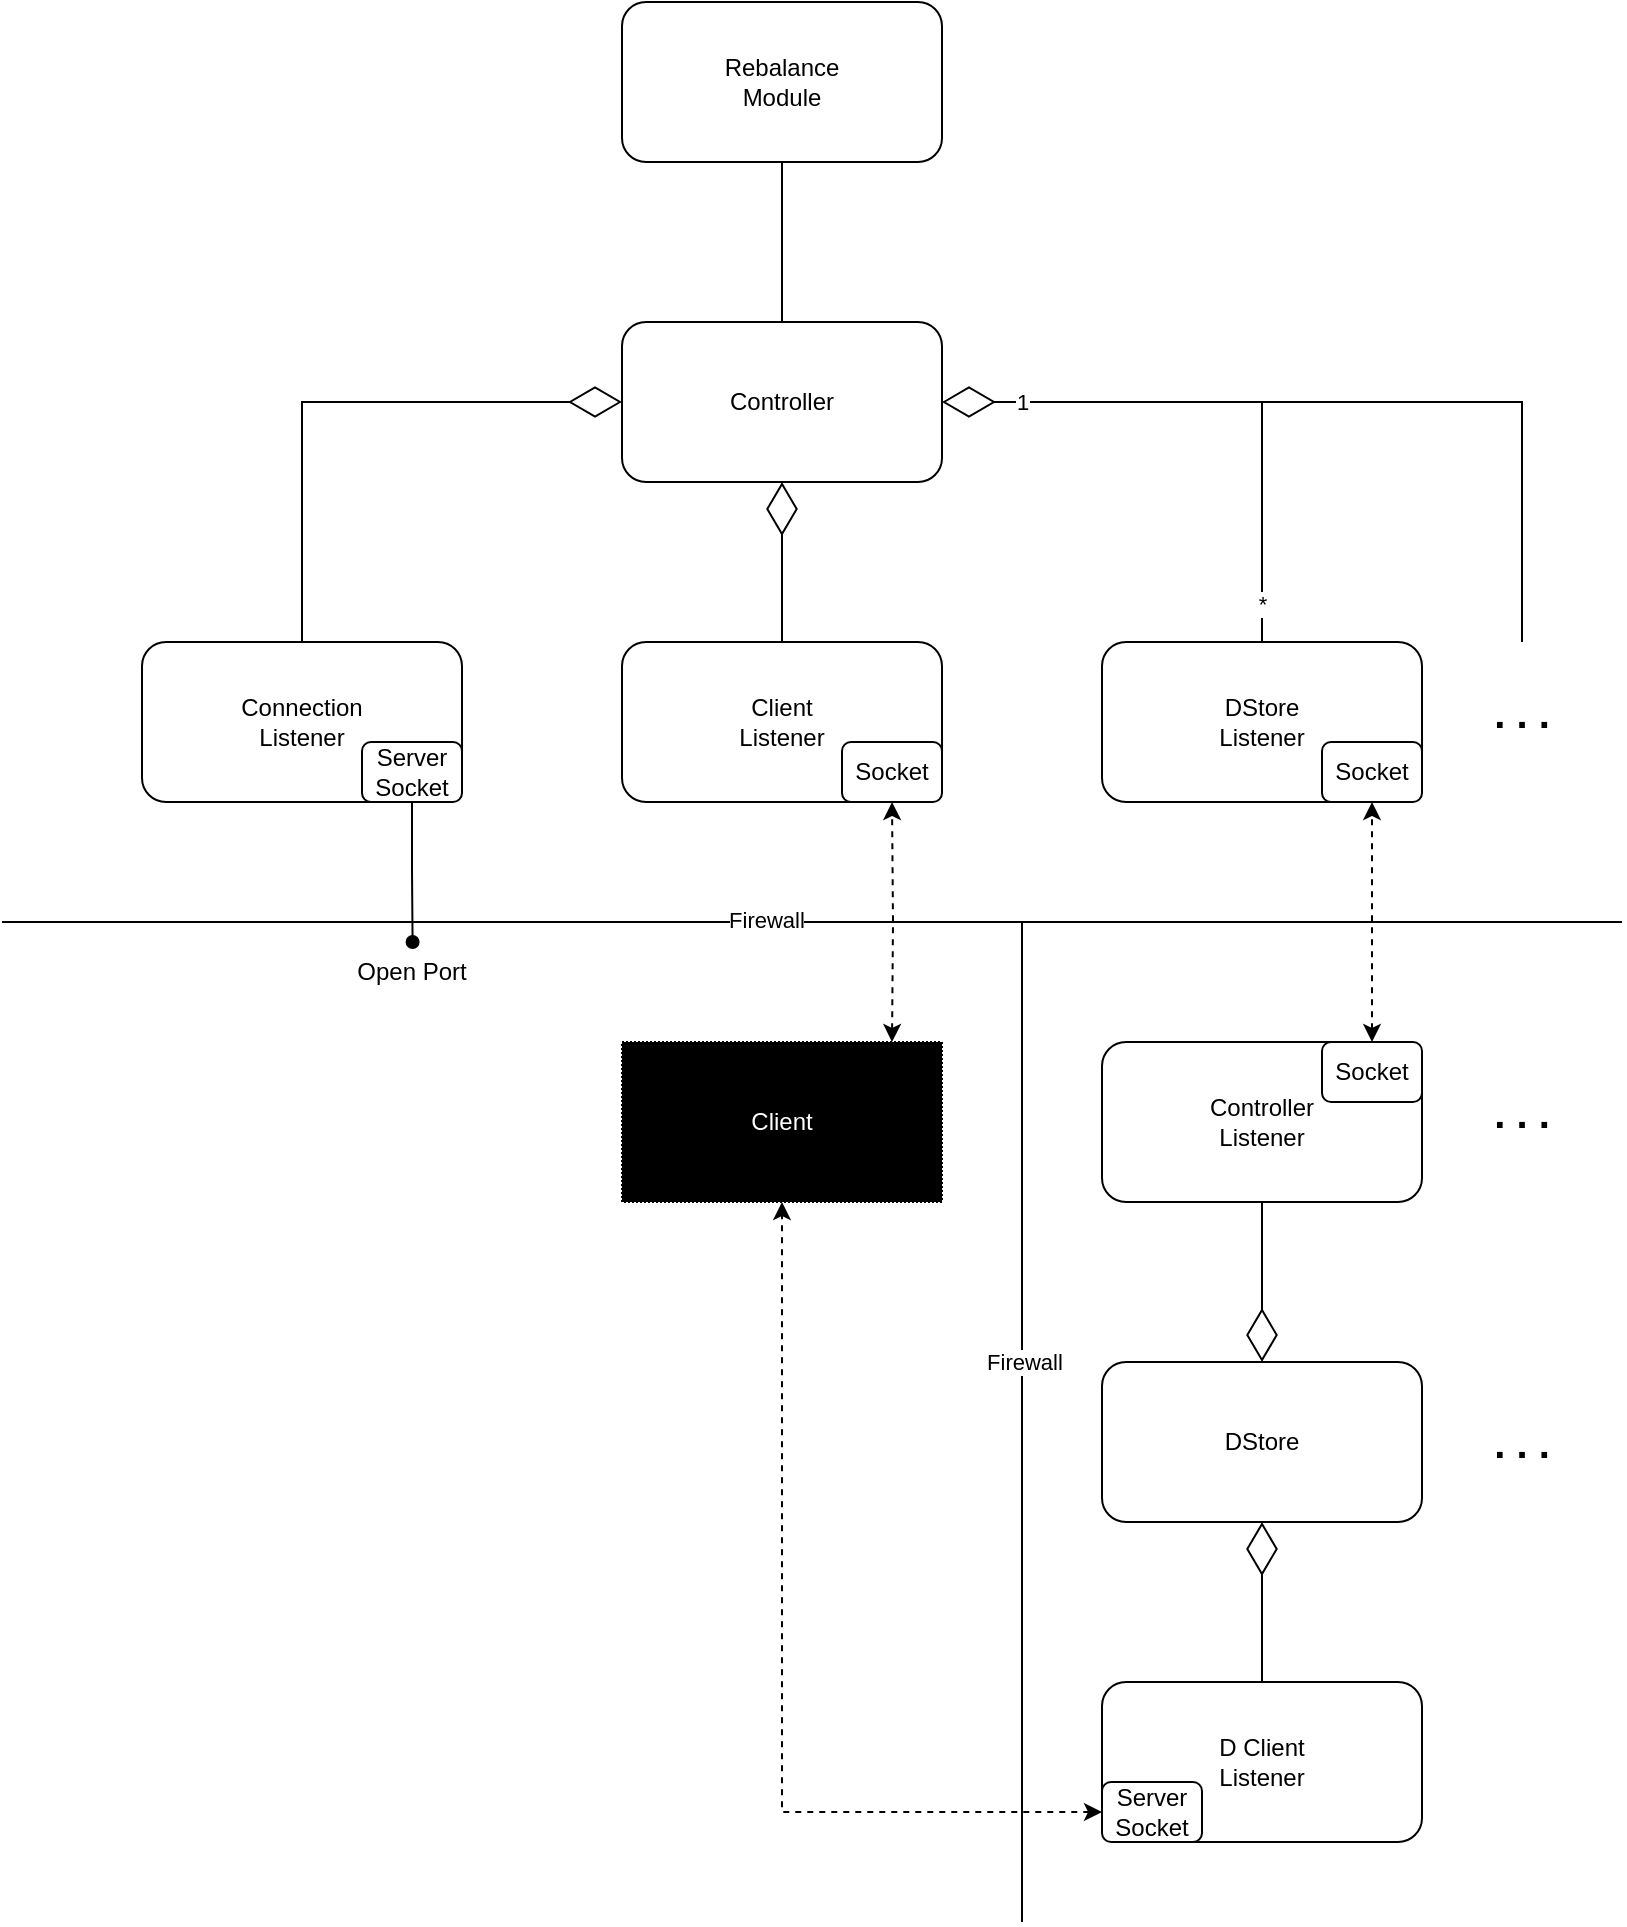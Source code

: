 <mxfile version="17.4.6" type="device"><diagram id="4jyO-wz-SchcI9JBKTrz" name="Page-1"><mxGraphModel dx="920" dy="1673" grid="1" gridSize="10" guides="1" tooltips="1" connect="1" arrows="1" fold="1" page="1" pageScale="1" pageWidth="827" pageHeight="1169" math="0" shadow="0"><root><mxCell id="0"/><mxCell id="1" parent="0"/><mxCell id="6L9IoNLoVnXnLee3r17v-2" style="edgeStyle=orthogonalEdgeStyle;rounded=0;orthogonalLoop=1;jettySize=auto;html=1;exitX=0.5;exitY=0;exitDx=0;exitDy=0;entryX=0.5;entryY=1;entryDx=0;entryDy=0;endArrow=none;endFill=0;" edge="1" parent="1" source="uPQLVICBZL3zT4vrFMOc-1" target="6L9IoNLoVnXnLee3r17v-1"><mxGeometry relative="1" as="geometry"/></mxCell><mxCell id="uPQLVICBZL3zT4vrFMOc-1" value="Controller" style="rounded=1;whiteSpace=wrap;html=1;" parent="1" vertex="1"><mxGeometry x="320" width="160" height="80" as="geometry"/></mxCell><mxCell id="uPQLVICBZL3zT4vrFMOc-2" value="Connection&lt;br&gt;Listener" style="rounded=1;whiteSpace=wrap;html=1;" parent="1" vertex="1"><mxGeometry x="80" y="160" width="160" height="80" as="geometry"/></mxCell><mxCell id="uPQLVICBZL3zT4vrFMOc-21" style="edgeStyle=orthogonalEdgeStyle;rounded=0;orthogonalLoop=1;jettySize=auto;html=1;exitX=0.5;exitY=1;exitDx=0;exitDy=0;startArrow=none;startFill=0;endArrow=oval;endFill=1;" parent="1" source="uPQLVICBZL3zT4vrFMOc-3" edge="1"><mxGeometry relative="1" as="geometry"><mxPoint x="215.294" y="310" as="targetPoint"/></mxGeometry></mxCell><mxCell id="uPQLVICBZL3zT4vrFMOc-3" value="Server&lt;br&gt;Socket" style="rounded=1;whiteSpace=wrap;html=1;" parent="1" vertex="1"><mxGeometry x="190" y="210" width="50" height="30" as="geometry"/></mxCell><mxCell id="uPQLVICBZL3zT4vrFMOc-4" value="Client&lt;br&gt;Listener" style="rounded=1;whiteSpace=wrap;html=1;" parent="1" vertex="1"><mxGeometry x="320" y="160" width="160" height="80" as="geometry"/></mxCell><mxCell id="uPQLVICBZL3zT4vrFMOc-5" value="Socket" style="rounded=1;whiteSpace=wrap;html=1;" parent="1" vertex="1"><mxGeometry x="430" y="210" width="50" height="30" as="geometry"/></mxCell><mxCell id="uPQLVICBZL3zT4vrFMOc-6" value="DStore&lt;br&gt;Listener" style="rounded=1;whiteSpace=wrap;html=1;" parent="1" vertex="1"><mxGeometry x="560" y="160" width="160" height="80" as="geometry"/></mxCell><mxCell id="uPQLVICBZL3zT4vrFMOc-7" value="Socket" style="rounded=1;whiteSpace=wrap;html=1;" parent="1" vertex="1"><mxGeometry x="670" y="210" width="50" height="30" as="geometry"/></mxCell><mxCell id="uPQLVICBZL3zT4vrFMOc-11" value="DStore" style="rounded=1;whiteSpace=wrap;html=1;" parent="1" vertex="1"><mxGeometry x="560" y="520" width="160" height="80" as="geometry"/></mxCell><mxCell id="uPQLVICBZL3zT4vrFMOc-12" value="" style="endArrow=diamondThin;endFill=0;endSize=24;html=1;rounded=0;exitX=0.5;exitY=0;exitDx=0;exitDy=0;entryX=0;entryY=0.5;entryDx=0;entryDy=0;edgeStyle=orthogonalEdgeStyle;" parent="1" source="uPQLVICBZL3zT4vrFMOc-2" target="uPQLVICBZL3zT4vrFMOc-1" edge="1"><mxGeometry width="160" relative="1" as="geometry"><mxPoint x="380" y="280" as="sourcePoint"/><mxPoint x="540" y="280" as="targetPoint"/></mxGeometry></mxCell><mxCell id="uPQLVICBZL3zT4vrFMOc-13" value="" style="endArrow=diamondThin;endFill=0;endSize=24;html=1;rounded=0;exitX=0.5;exitY=0;exitDx=0;exitDy=0;entryX=1;entryY=0.5;entryDx=0;entryDy=0;edgeStyle=orthogonalEdgeStyle;" parent="1" source="uPQLVICBZL3zT4vrFMOc-6" target="uPQLVICBZL3zT4vrFMOc-1" edge="1"><mxGeometry width="160" relative="1" as="geometry"><mxPoint x="620" y="90" as="sourcePoint"/><mxPoint x="780" y="-30" as="targetPoint"/></mxGeometry></mxCell><mxCell id="NjUPQlspmpmEDUsUoS6A-1" value="1" style="edgeLabel;html=1;align=center;verticalAlign=middle;resizable=0;points=[];" parent="uPQLVICBZL3zT4vrFMOc-13" vertex="1" connectable="0"><mxGeometry x="0.721" y="-6" relative="1" as="geometry"><mxPoint x="1" y="6" as="offset"/></mxGeometry></mxCell><mxCell id="NjUPQlspmpmEDUsUoS6A-2" value="*" style="edgeLabel;html=1;align=center;verticalAlign=middle;resizable=0;points=[];" parent="uPQLVICBZL3zT4vrFMOc-13" vertex="1" connectable="0"><mxGeometry x="-0.938" relative="1" as="geometry"><mxPoint y="-11" as="offset"/></mxGeometry></mxCell><mxCell id="uPQLVICBZL3zT4vrFMOc-14" value="" style="endArrow=diamondThin;endFill=0;endSize=24;html=1;rounded=0;exitX=0.5;exitY=0;exitDx=0;exitDy=0;entryX=0.5;entryY=1;entryDx=0;entryDy=0;edgeStyle=orthogonalEdgeStyle;" parent="1" source="uPQLVICBZL3zT4vrFMOc-4" target="uPQLVICBZL3zT4vrFMOc-1" edge="1"><mxGeometry width="160" relative="1" as="geometry"><mxPoint x="650" y="170" as="sourcePoint"/><mxPoint x="490.0" y="50" as="targetPoint"/></mxGeometry></mxCell><mxCell id="uPQLVICBZL3zT4vrFMOc-15" value="Controller&lt;br&gt;Listener" style="rounded=1;whiteSpace=wrap;html=1;" parent="1" vertex="1"><mxGeometry x="560" y="360" width="160" height="80" as="geometry"/></mxCell><mxCell id="uPQLVICBZL3zT4vrFMOc-16" value="" style="endArrow=diamondThin;endFill=0;endSize=24;html=1;rounded=0;entryX=0.5;entryY=0;entryDx=0;entryDy=0;exitX=0.5;exitY=1;exitDx=0;exitDy=0;" parent="1" source="uPQLVICBZL3zT4vrFMOc-15" target="uPQLVICBZL3zT4vrFMOc-11" edge="1"><mxGeometry width="160" relative="1" as="geometry"><mxPoint x="420" y="430" as="sourcePoint"/><mxPoint x="580" y="430" as="targetPoint"/></mxGeometry></mxCell><mxCell id="uPQLVICBZL3zT4vrFMOc-18" style="edgeStyle=orthogonalEdgeStyle;rounded=0;orthogonalLoop=1;jettySize=auto;html=1;exitX=0.5;exitY=0;exitDx=0;exitDy=0;entryX=0.5;entryY=1;entryDx=0;entryDy=0;startArrow=classic;startFill=1;dashed=1;" parent="1" source="uPQLVICBZL3zT4vrFMOc-17" target="uPQLVICBZL3zT4vrFMOc-7" edge="1"><mxGeometry relative="1" as="geometry"/></mxCell><mxCell id="uPQLVICBZL3zT4vrFMOc-17" value="Socket" style="rounded=1;whiteSpace=wrap;html=1;" parent="1" vertex="1"><mxGeometry x="670" y="360" width="50" height="30" as="geometry"/></mxCell><mxCell id="uPQLVICBZL3zT4vrFMOc-19" value="" style="endArrow=none;html=1;rounded=0;" parent="1" edge="1"><mxGeometry width="50" height="50" relative="1" as="geometry"><mxPoint x="10" y="300" as="sourcePoint"/><mxPoint x="820" y="300" as="targetPoint"/></mxGeometry></mxCell><mxCell id="uPQLVICBZL3zT4vrFMOc-20" value="Firewall" style="edgeLabel;html=1;align=center;verticalAlign=middle;resizable=0;points=[];" parent="uPQLVICBZL3zT4vrFMOc-19" vertex="1" connectable="0"><mxGeometry x="-0.06" y="1" relative="1" as="geometry"><mxPoint x="1" as="offset"/></mxGeometry></mxCell><mxCell id="uPQLVICBZL3zT4vrFMOc-22" value="Open Port" style="text;html=1;strokeColor=none;fillColor=none;align=center;verticalAlign=middle;whiteSpace=wrap;rounded=0;" parent="1" vertex="1"><mxGeometry x="185" y="310" width="60" height="30" as="geometry"/></mxCell><mxCell id="uPQLVICBZL3zT4vrFMOc-23" value="&lt;font style=&quot;font-size: 20px&quot;&gt;&lt;b&gt;. . .&lt;/b&gt;&lt;/font&gt;" style="text;html=1;strokeColor=none;fillColor=none;align=center;verticalAlign=middle;whiteSpace=wrap;rounded=0;" parent="1" vertex="1"><mxGeometry x="740" y="180" width="60" height="30" as="geometry"/></mxCell><mxCell id="uPQLVICBZL3zT4vrFMOc-25" value="&lt;font style=&quot;font-size: 20px&quot;&gt;&lt;b&gt;. . .&lt;/b&gt;&lt;/font&gt;" style="text;html=1;strokeColor=none;fillColor=none;align=center;verticalAlign=middle;whiteSpace=wrap;rounded=0;" parent="1" vertex="1"><mxGeometry x="740" y="380" width="60" height="30" as="geometry"/></mxCell><mxCell id="uPQLVICBZL3zT4vrFMOc-26" value="&lt;font style=&quot;font-size: 20px&quot;&gt;&lt;b&gt;. . .&lt;/b&gt;&lt;/font&gt;" style="text;html=1;strokeColor=none;fillColor=none;align=center;verticalAlign=middle;whiteSpace=wrap;rounded=0;" parent="1" vertex="1"><mxGeometry x="740" y="545" width="60" height="30" as="geometry"/></mxCell><mxCell id="uPQLVICBZL3zT4vrFMOc-27" value="" style="endArrow=none;html=1;rounded=0;fontSize=20;edgeStyle=orthogonalEdgeStyle;" parent="1" edge="1"><mxGeometry width="50" height="50" relative="1" as="geometry"><mxPoint x="770" y="160" as="sourcePoint"/><mxPoint x="630" y="40" as="targetPoint"/><Array as="points"><mxPoint x="770" y="40"/></Array></mxGeometry></mxCell><mxCell id="rrFMJtaOLnKreQTNWGiV-1" value="&lt;font color=&quot;#ffffff&quot;&gt;Client&lt;/font&gt;" style="rounded=0;whiteSpace=wrap;html=1;dashed=1;dashPattern=1 1;fillColor=#000000;fontColor=#333333;strokeColor=#000000;" parent="1" vertex="1"><mxGeometry x="320" y="360" width="160" height="80" as="geometry"/></mxCell><mxCell id="rrFMJtaOLnKreQTNWGiV-3" style="edgeStyle=orthogonalEdgeStyle;rounded=0;orthogonalLoop=1;jettySize=auto;html=1;exitX=0.5;exitY=0;exitDx=0;exitDy=0;entryX=0.5;entryY=1;entryDx=0;entryDy=0;startArrow=classic;startFill=1;dashed=1;" parent="1" target="uPQLVICBZL3zT4vrFMOc-5" edge="1"><mxGeometry relative="1" as="geometry"><mxPoint x="455" y="360" as="sourcePoint"/></mxGeometry></mxCell><mxCell id="twUNwuy7aEeXNqepBgLE-1" value="D Client&lt;br&gt;Listener" style="rounded=1;whiteSpace=wrap;html=1;" parent="1" vertex="1"><mxGeometry x="560" y="680" width="160" height="80" as="geometry"/></mxCell><mxCell id="twUNwuy7aEeXNqepBgLE-3" style="edgeStyle=orthogonalEdgeStyle;rounded=0;orthogonalLoop=1;jettySize=auto;html=1;exitX=0;exitY=0.5;exitDx=0;exitDy=0;entryX=0.5;entryY=1;entryDx=0;entryDy=0;fontColor=#FFFFFF;dashed=1;startArrow=classic;startFill=1;" parent="1" source="twUNwuy7aEeXNqepBgLE-2" target="rrFMJtaOLnKreQTNWGiV-1" edge="1"><mxGeometry relative="1" as="geometry"/></mxCell><mxCell id="twUNwuy7aEeXNqepBgLE-2" value="Server&lt;br&gt;Socket" style="rounded=1;whiteSpace=wrap;html=1;" parent="1" vertex="1"><mxGeometry x="560" y="730" width="50" height="30" as="geometry"/></mxCell><mxCell id="twUNwuy7aEeXNqepBgLE-4" value="" style="endArrow=none;html=1;rounded=0;fontColor=#FFFFFF;" parent="1" edge="1"><mxGeometry width="50" height="50" relative="1" as="geometry"><mxPoint x="520" y="800" as="sourcePoint"/><mxPoint x="520" y="300" as="targetPoint"/></mxGeometry></mxCell><mxCell id="twUNwuy7aEeXNqepBgLE-5" value="&lt;font color=&quot;#000000&quot;&gt;Firewall&lt;br&gt;&lt;/font&gt;" style="edgeLabel;html=1;align=center;verticalAlign=middle;resizable=0;points=[];fontColor=#FFFFFF;" parent="twUNwuy7aEeXNqepBgLE-4" vertex="1" connectable="0"><mxGeometry x="0.116" y="-1" relative="1" as="geometry"><mxPoint y="-1" as="offset"/></mxGeometry></mxCell><mxCell id="twUNwuy7aEeXNqepBgLE-7" value="" style="endArrow=diamondThin;endFill=0;endSize=24;html=1;rounded=0;entryX=0.5;entryY=1;entryDx=0;entryDy=0;exitX=0.5;exitY=0;exitDx=0;exitDy=0;" parent="1" source="twUNwuy7aEeXNqepBgLE-1" target="uPQLVICBZL3zT4vrFMOc-11" edge="1"><mxGeometry width="160" relative="1" as="geometry"><mxPoint x="620" y="660" as="sourcePoint"/><mxPoint x="650" y="530" as="targetPoint"/></mxGeometry></mxCell><mxCell id="6L9IoNLoVnXnLee3r17v-1" value="Rebalance &lt;br&gt;Module" style="rounded=1;whiteSpace=wrap;html=1;" vertex="1" parent="1"><mxGeometry x="320" y="-160" width="160" height="80" as="geometry"/></mxCell></root></mxGraphModel></diagram></mxfile>